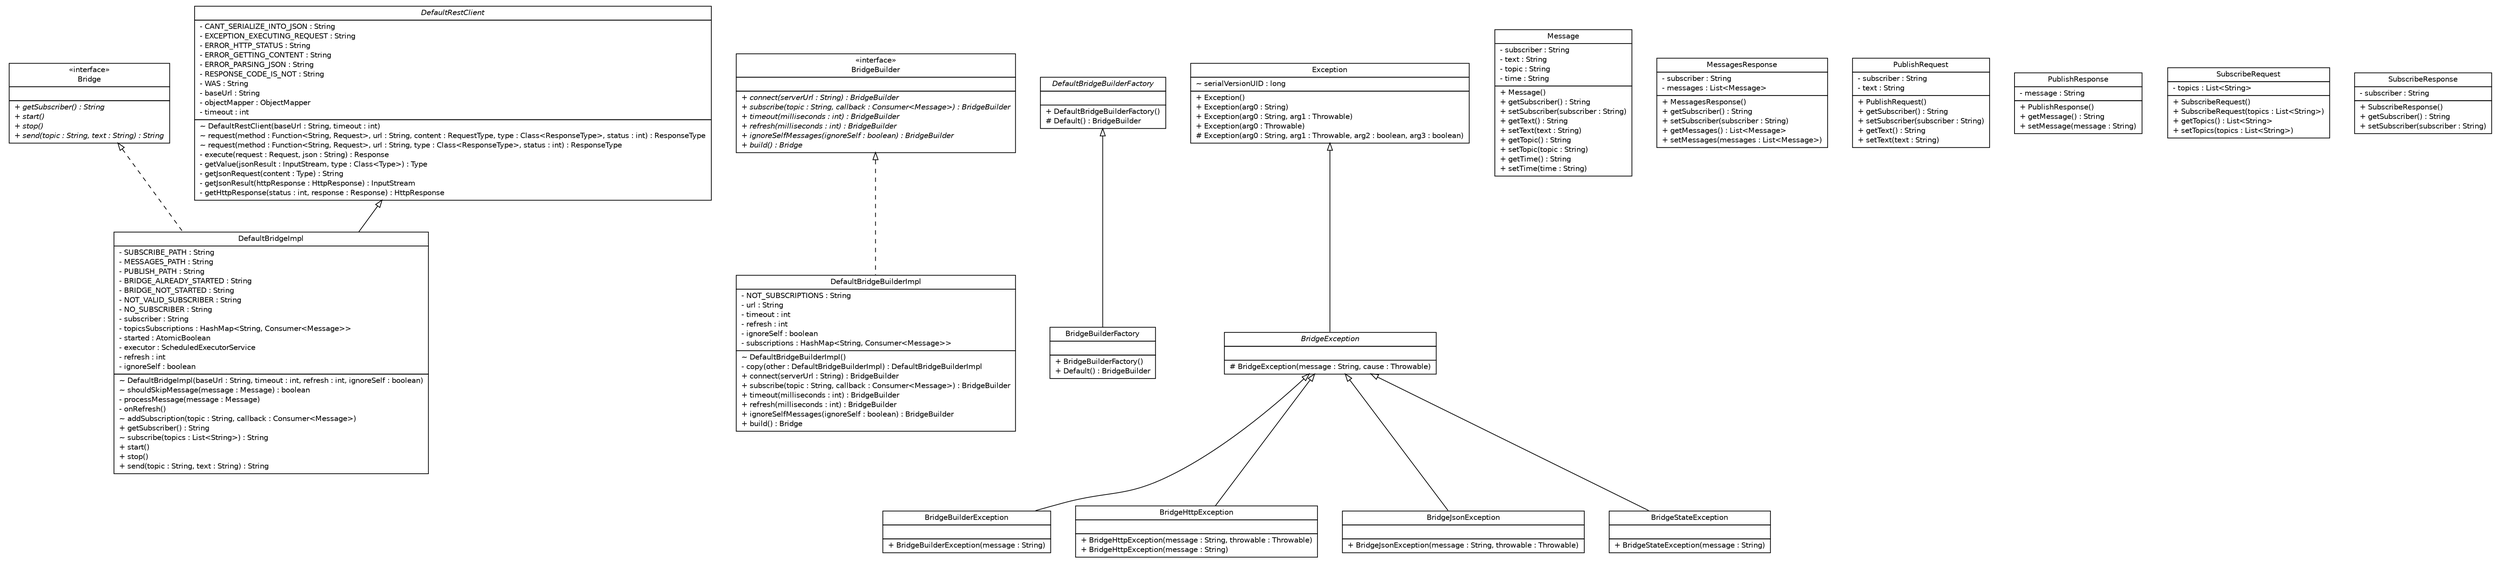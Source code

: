#!/usr/local/bin/dot
#
# Class diagram 
# Generated by UMLGraph version R5_6-24-gf6e263 (http://www.umlgraph.org/)
#

digraph G {
	edge [fontname="Helvetica",fontsize=10,labelfontname="Helvetica",labelfontsize=10];
	node [fontname="Helvetica",fontsize=10,shape=plaintext];
	nodesep=0.25;
	ranksep=0.5;
	// cloud.robots.bridge.client.core.Bridge
	c0 [label=<<table title="cloud.robots.bridge.client.core.Bridge" border="0" cellborder="1" cellspacing="0" cellpadding="2" port="p">
		<tr><td><table border="0" cellspacing="0" cellpadding="1">
<tr><td align="center" balign="center"> &#171;interface&#187; </td></tr>
<tr><td align="center" balign="center"> Bridge </td></tr>
		</table></td></tr>
		<tr><td><table border="0" cellspacing="0" cellpadding="1">
<tr><td align="left" balign="left">  </td></tr>
		</table></td></tr>
		<tr><td><table border="0" cellspacing="0" cellpadding="1">
<tr><td align="left" balign="left"><font face="Helvetica-Oblique" point-size="10.0"> + getSubscriber() : String </font></td></tr>
<tr><td align="left" balign="left"><font face="Helvetica-Oblique" point-size="10.0"> + start() </font></td></tr>
<tr><td align="left" balign="left"><font face="Helvetica-Oblique" point-size="10.0"> + stop() </font></td></tr>
<tr><td align="left" balign="left"><font face="Helvetica-Oblique" point-size="10.0"> + send(topic : String, text : String) : String </font></td></tr>
		</table></td></tr>
		</table>>, URL="null", fontname="Helvetica", fontcolor="black", fontsize=10.0];
	// cloud.robots.bridge.client.core.BridgeBuilder
	c1 [label=<<table title="cloud.robots.bridge.client.core.BridgeBuilder" border="0" cellborder="1" cellspacing="0" cellpadding="2" port="p">
		<tr><td><table border="0" cellspacing="0" cellpadding="1">
<tr><td align="center" balign="center"> &#171;interface&#187; </td></tr>
<tr><td align="center" balign="center"> BridgeBuilder </td></tr>
		</table></td></tr>
		<tr><td><table border="0" cellspacing="0" cellpadding="1">
<tr><td align="left" balign="left">  </td></tr>
		</table></td></tr>
		<tr><td><table border="0" cellspacing="0" cellpadding="1">
<tr><td align="left" balign="left"><font face="Helvetica-Oblique" point-size="10.0"> + connect(serverUrl : String) : BridgeBuilder </font></td></tr>
<tr><td align="left" balign="left"><font face="Helvetica-Oblique" point-size="10.0"> + subscribe(topic : String, callback : Consumer&lt;Message&gt;) : BridgeBuilder </font></td></tr>
<tr><td align="left" balign="left"><font face="Helvetica-Oblique" point-size="10.0"> + timeout(milliseconds : int) : BridgeBuilder </font></td></tr>
<tr><td align="left" balign="left"><font face="Helvetica-Oblique" point-size="10.0"> + refresh(milliseconds : int) : BridgeBuilder </font></td></tr>
<tr><td align="left" balign="left"><font face="Helvetica-Oblique" point-size="10.0"> + ignoreSelfMessages(ignoreSelf : boolean) : BridgeBuilder </font></td></tr>
<tr><td align="left" balign="left"><font face="Helvetica-Oblique" point-size="10.0"> + build() : Bridge </font></td></tr>
		</table></td></tr>
		</table>>, URL="null", fontname="Helvetica", fontcolor="black", fontsize=10.0];
	// cloud.robots.bridge.client.core.BridgeBuilderFactory
	c2 [label=<<table title="cloud.robots.bridge.client.core.BridgeBuilderFactory" border="0" cellborder="1" cellspacing="0" cellpadding="2" port="p">
		<tr><td><table border="0" cellspacing="0" cellpadding="1">
<tr><td align="center" balign="center"> BridgeBuilderFactory </td></tr>
		</table></td></tr>
		<tr><td><table border="0" cellspacing="0" cellpadding="1">
<tr><td align="left" balign="left">  </td></tr>
		</table></td></tr>
		<tr><td><table border="0" cellspacing="0" cellpadding="1">
<tr><td align="left" balign="left"> + BridgeBuilderFactory() </td></tr>
<tr><td align="left" balign="left"> + Default() : BridgeBuilder </td></tr>
		</table></td></tr>
		</table>>, URL="null", fontname="Helvetica", fontcolor="black", fontsize=10.0];
	// cloud.robots.bridge.client.core.exceptions.BridgeException
	c3 [label=<<table title="cloud.robots.bridge.client.core.exceptions.BridgeException" border="0" cellborder="1" cellspacing="0" cellpadding="2" port="p">
		<tr><td><table border="0" cellspacing="0" cellpadding="1">
<tr><td align="center" balign="center"><font face="Helvetica-Oblique"> BridgeException </font></td></tr>
		</table></td></tr>
		<tr><td><table border="0" cellspacing="0" cellpadding="1">
<tr><td align="left" balign="left">  </td></tr>
		</table></td></tr>
		<tr><td><table border="0" cellspacing="0" cellpadding="1">
<tr><td align="left" balign="left"> # BridgeException(message : String, cause : Throwable) </td></tr>
		</table></td></tr>
		</table>>, URL="null", fontname="Helvetica", fontcolor="black", fontsize=10.0];
	// cloud.robots.bridge.client.core.model.Message
	c4 [label=<<table title="cloud.robots.bridge.client.core.model.Message" border="0" cellborder="1" cellspacing="0" cellpadding="2" port="p">
		<tr><td><table border="0" cellspacing="0" cellpadding="1">
<tr><td align="center" balign="center"> Message </td></tr>
		</table></td></tr>
		<tr><td><table border="0" cellspacing="0" cellpadding="1">
<tr><td align="left" balign="left"> - subscriber : String </td></tr>
<tr><td align="left" balign="left"> - text : String </td></tr>
<tr><td align="left" balign="left"> - topic : String </td></tr>
<tr><td align="left" balign="left"> - time : String </td></tr>
		</table></td></tr>
		<tr><td><table border="0" cellspacing="0" cellpadding="1">
<tr><td align="left" balign="left"> + Message() </td></tr>
<tr><td align="left" balign="left"> + getSubscriber() : String </td></tr>
<tr><td align="left" balign="left"> + setSubscriber(subscriber : String) </td></tr>
<tr><td align="left" balign="left"> + getText() : String </td></tr>
<tr><td align="left" balign="left"> + setText(text : String) </td></tr>
<tr><td align="left" balign="left"> + getTopic() : String </td></tr>
<tr><td align="left" balign="left"> + setTopic(topic : String) </td></tr>
<tr><td align="left" balign="left"> + getTime() : String </td></tr>
<tr><td align="left" balign="left"> + setTime(time : String) </td></tr>
		</table></td></tr>
		</table>>, URL="null", fontname="Helvetica", fontcolor="black", fontsize=10.0];
	// cloud.robots.bridge.client.internal.DefaultBridgeBuilderFactory
	c5 [label=<<table title="cloud.robots.bridge.client.internal.DefaultBridgeBuilderFactory" border="0" cellborder="1" cellspacing="0" cellpadding="2" port="p">
		<tr><td><table border="0" cellspacing="0" cellpadding="1">
<tr><td align="center" balign="center"><font face="Helvetica-Oblique"> DefaultBridgeBuilderFactory </font></td></tr>
		</table></td></tr>
		<tr><td><table border="0" cellspacing="0" cellpadding="1">
<tr><td align="left" balign="left">  </td></tr>
		</table></td></tr>
		<tr><td><table border="0" cellspacing="0" cellpadding="1">
<tr><td align="left" balign="left"> + DefaultBridgeBuilderFactory() </td></tr>
<tr><td align="left" balign="left"> # Default() : BridgeBuilder </td></tr>
		</table></td></tr>
		</table>>, URL="null", fontname="Helvetica", fontcolor="black", fontsize=10.0];
	// cloud.robots.bridge.client.internal.DefaultBridgeBuilderImpl
	c6 [label=<<table title="cloud.robots.bridge.client.internal.DefaultBridgeBuilderImpl" border="0" cellborder="1" cellspacing="0" cellpadding="2" port="p">
		<tr><td><table border="0" cellspacing="0" cellpadding="1">
<tr><td align="center" balign="center"> DefaultBridgeBuilderImpl </td></tr>
		</table></td></tr>
		<tr><td><table border="0" cellspacing="0" cellpadding="1">
<tr><td align="left" balign="left"> - NOT_SUBSCRIPTIONS : String </td></tr>
<tr><td align="left" balign="left"> - url : String </td></tr>
<tr><td align="left" balign="left"> - timeout : int </td></tr>
<tr><td align="left" balign="left"> - refresh : int </td></tr>
<tr><td align="left" balign="left"> - ignoreSelf : boolean </td></tr>
<tr><td align="left" balign="left"> - subscriptions : HashMap&lt;String, Consumer&lt;Message&gt;&gt; </td></tr>
		</table></td></tr>
		<tr><td><table border="0" cellspacing="0" cellpadding="1">
<tr><td align="left" balign="left"> ~ DefaultBridgeBuilderImpl() </td></tr>
<tr><td align="left" balign="left"> - copy(other : DefaultBridgeBuilderImpl) : DefaultBridgeBuilderImpl </td></tr>
<tr><td align="left" balign="left"> + connect(serverUrl : String) : BridgeBuilder </td></tr>
<tr><td align="left" balign="left"> + subscribe(topic : String, callback : Consumer&lt;Message&gt;) : BridgeBuilder </td></tr>
<tr><td align="left" balign="left"> + timeout(milliseconds : int) : BridgeBuilder </td></tr>
<tr><td align="left" balign="left"> + refresh(milliseconds : int) : BridgeBuilder </td></tr>
<tr><td align="left" balign="left"> + ignoreSelfMessages(ignoreSelf : boolean) : BridgeBuilder </td></tr>
<tr><td align="left" balign="left"> + build() : Bridge </td></tr>
		</table></td></tr>
		</table>>, URL="null", fontname="Helvetica", fontcolor="black", fontsize=10.0];
	// cloud.robots.bridge.client.internal.DefaultBridgeImpl
	c7 [label=<<table title="cloud.robots.bridge.client.internal.DefaultBridgeImpl" border="0" cellborder="1" cellspacing="0" cellpadding="2" port="p">
		<tr><td><table border="0" cellspacing="0" cellpadding="1">
<tr><td align="center" balign="center"> DefaultBridgeImpl </td></tr>
		</table></td></tr>
		<tr><td><table border="0" cellspacing="0" cellpadding="1">
<tr><td align="left" balign="left"> - SUBSCRIBE_PATH : String </td></tr>
<tr><td align="left" balign="left"> - MESSAGES_PATH : String </td></tr>
<tr><td align="left" balign="left"> - PUBLISH_PATH : String </td></tr>
<tr><td align="left" balign="left"> - BRIDGE_ALREADY_STARTED : String </td></tr>
<tr><td align="left" balign="left"> - BRIDGE_NOT_STARTED : String </td></tr>
<tr><td align="left" balign="left"> - NOT_VALID_SUBSCRIBER : String </td></tr>
<tr><td align="left" balign="left"> - NO_SUBSCRIBER : String </td></tr>
<tr><td align="left" balign="left"> - subscriber : String </td></tr>
<tr><td align="left" balign="left"> - topicsSubscriptions : HashMap&lt;String, Consumer&lt;Message&gt;&gt; </td></tr>
<tr><td align="left" balign="left"> - started : AtomicBoolean </td></tr>
<tr><td align="left" balign="left"> - executor : ScheduledExecutorService </td></tr>
<tr><td align="left" balign="left"> - refresh : int </td></tr>
<tr><td align="left" balign="left"> - ignoreSelf : boolean </td></tr>
		</table></td></tr>
		<tr><td><table border="0" cellspacing="0" cellpadding="1">
<tr><td align="left" balign="left"> ~ DefaultBridgeImpl(baseUrl : String, timeout : int, refresh : int, ignoreSelf : boolean) </td></tr>
<tr><td align="left" balign="left"> ~ shouldSkipMessage(message : Message) : boolean </td></tr>
<tr><td align="left" balign="left"> - processMessage(message : Message) </td></tr>
<tr><td align="left" balign="left"> - onRefresh() </td></tr>
<tr><td align="left" balign="left"> ~ addSubscription(topic : String, callback : Consumer&lt;Message&gt;) </td></tr>
<tr><td align="left" balign="left"> + getSubscriber() : String </td></tr>
<tr><td align="left" balign="left"> ~ subscribe(topics : List&lt;String&gt;) : String </td></tr>
<tr><td align="left" balign="left"> + start() </td></tr>
<tr><td align="left" balign="left"> + stop() </td></tr>
<tr><td align="left" balign="left"> + send(topic : String, text : String) : String </td></tr>
		</table></td></tr>
		</table>>, URL="null", fontname="Helvetica", fontcolor="black", fontsize=10.0];
	// cloud.robots.bridge.client.internal.DefaultRestClient
	c8 [label=<<table title="cloud.robots.bridge.client.internal.DefaultRestClient" border="0" cellborder="1" cellspacing="0" cellpadding="2" port="p">
		<tr><td><table border="0" cellspacing="0" cellpadding="1">
<tr><td align="center" balign="center"><font face="Helvetica-Oblique"> DefaultRestClient </font></td></tr>
		</table></td></tr>
		<tr><td><table border="0" cellspacing="0" cellpadding="1">
<tr><td align="left" balign="left"> - CANT_SERIALIZE_INTO_JSON : String </td></tr>
<tr><td align="left" balign="left"> - EXCEPTION_EXECUTING_REQUEST : String </td></tr>
<tr><td align="left" balign="left"> - ERROR_HTTP_STATUS : String </td></tr>
<tr><td align="left" balign="left"> - ERROR_GETTING_CONTENT : String </td></tr>
<tr><td align="left" balign="left"> - ERROR_PARSING_JSON : String </td></tr>
<tr><td align="left" balign="left"> - RESPONSE_CODE_IS_NOT : String </td></tr>
<tr><td align="left" balign="left"> - WAS : String </td></tr>
<tr><td align="left" balign="left"> - baseUrl : String </td></tr>
<tr><td align="left" balign="left"> - objectMapper : ObjectMapper </td></tr>
<tr><td align="left" balign="left"> - timeout : int </td></tr>
		</table></td></tr>
		<tr><td><table border="0" cellspacing="0" cellpadding="1">
<tr><td align="left" balign="left"> ~ DefaultRestClient(baseUrl : String, timeout : int) </td></tr>
<tr><td align="left" balign="left"> ~ request(method : Function&lt;String, Request&gt;, url : String, content : RequestType, type : Class&lt;ResponseType&gt;, status : int) : ResponseType </td></tr>
<tr><td align="left" balign="left"> ~ request(method : Function&lt;String, Request&gt;, url : String, type : Class&lt;ResponseType&gt;, status : int) : ResponseType </td></tr>
<tr><td align="left" balign="left"> - execute(request : Request, json : String) : Response </td></tr>
<tr><td align="left" balign="left"> - getValue(jsonResult : InputStream, type : Class&lt;Type&gt;) : Type </td></tr>
<tr><td align="left" balign="left"> - getJsonRequest(content : Type) : String </td></tr>
<tr><td align="left" balign="left"> - getJsonResult(httpResponse : HttpResponse) : InputStream </td></tr>
<tr><td align="left" balign="left"> - getHttpResponse(status : int, response : Response) : HttpResponse </td></tr>
		</table></td></tr>
		</table>>, URL="null", fontname="Helvetica", fontcolor="black", fontsize=10.0];
	// cloud.robots.bridge.client.internal.exceptions.BridgeBuilderException
	c9 [label=<<table title="cloud.robots.bridge.client.internal.exceptions.BridgeBuilderException" border="0" cellborder="1" cellspacing="0" cellpadding="2" port="p">
		<tr><td><table border="0" cellspacing="0" cellpadding="1">
<tr><td align="center" balign="center"> BridgeBuilderException </td></tr>
		</table></td></tr>
		<tr><td><table border="0" cellspacing="0" cellpadding="1">
<tr><td align="left" balign="left">  </td></tr>
		</table></td></tr>
		<tr><td><table border="0" cellspacing="0" cellpadding="1">
<tr><td align="left" balign="left"> + BridgeBuilderException(message : String) </td></tr>
		</table></td></tr>
		</table>>, URL="null", fontname="Helvetica", fontcolor="black", fontsize=10.0];
	// cloud.robots.bridge.client.internal.exceptions.BridgeHttpException
	c10 [label=<<table title="cloud.robots.bridge.client.internal.exceptions.BridgeHttpException" border="0" cellborder="1" cellspacing="0" cellpadding="2" port="p">
		<tr><td><table border="0" cellspacing="0" cellpadding="1">
<tr><td align="center" balign="center"> BridgeHttpException </td></tr>
		</table></td></tr>
		<tr><td><table border="0" cellspacing="0" cellpadding="1">
<tr><td align="left" balign="left">  </td></tr>
		</table></td></tr>
		<tr><td><table border="0" cellspacing="0" cellpadding="1">
<tr><td align="left" balign="left"> + BridgeHttpException(message : String, throwable : Throwable) </td></tr>
<tr><td align="left" balign="left"> + BridgeHttpException(message : String) </td></tr>
		</table></td></tr>
		</table>>, URL="null", fontname="Helvetica", fontcolor="black", fontsize=10.0];
	// cloud.robots.bridge.client.internal.exceptions.BridgeJsonException
	c11 [label=<<table title="cloud.robots.bridge.client.internal.exceptions.BridgeJsonException" border="0" cellborder="1" cellspacing="0" cellpadding="2" port="p">
		<tr><td><table border="0" cellspacing="0" cellpadding="1">
<tr><td align="center" balign="center"> BridgeJsonException </td></tr>
		</table></td></tr>
		<tr><td><table border="0" cellspacing="0" cellpadding="1">
<tr><td align="left" balign="left">  </td></tr>
		</table></td></tr>
		<tr><td><table border="0" cellspacing="0" cellpadding="1">
<tr><td align="left" balign="left"> + BridgeJsonException(message : String, throwable : Throwable) </td></tr>
		</table></td></tr>
		</table>>, URL="null", fontname="Helvetica", fontcolor="black", fontsize=10.0];
	// cloud.robots.bridge.client.internal.exceptions.BridgeStateException
	c12 [label=<<table title="cloud.robots.bridge.client.internal.exceptions.BridgeStateException" border="0" cellborder="1" cellspacing="0" cellpadding="2" port="p">
		<tr><td><table border="0" cellspacing="0" cellpadding="1">
<tr><td align="center" balign="center"> BridgeStateException </td></tr>
		</table></td></tr>
		<tr><td><table border="0" cellspacing="0" cellpadding="1">
<tr><td align="left" balign="left">  </td></tr>
		</table></td></tr>
		<tr><td><table border="0" cellspacing="0" cellpadding="1">
<tr><td align="left" balign="left"> + BridgeStateException(message : String) </td></tr>
		</table></td></tr>
		</table>>, URL="null", fontname="Helvetica", fontcolor="black", fontsize=10.0];
	// cloud.robots.bridge.client.internal.model.MessagesResponse
	c13 [label=<<table title="cloud.robots.bridge.client.internal.model.MessagesResponse" border="0" cellborder="1" cellspacing="0" cellpadding="2" port="p">
		<tr><td><table border="0" cellspacing="0" cellpadding="1">
<tr><td align="center" balign="center"> MessagesResponse </td></tr>
		</table></td></tr>
		<tr><td><table border="0" cellspacing="0" cellpadding="1">
<tr><td align="left" balign="left"> - subscriber : String </td></tr>
<tr><td align="left" balign="left"> - messages : List&lt;Message&gt; </td></tr>
		</table></td></tr>
		<tr><td><table border="0" cellspacing="0" cellpadding="1">
<tr><td align="left" balign="left"> + MessagesResponse() </td></tr>
<tr><td align="left" balign="left"> + getSubscriber() : String </td></tr>
<tr><td align="left" balign="left"> + setSubscriber(subscriber : String) </td></tr>
<tr><td align="left" balign="left"> + getMessages() : List&lt;Message&gt; </td></tr>
<tr><td align="left" balign="left"> + setMessages(messages : List&lt;Message&gt;) </td></tr>
		</table></td></tr>
		</table>>, URL="null", fontname="Helvetica", fontcolor="black", fontsize=10.0];
	// cloud.robots.bridge.client.internal.model.PublishRequest
	c14 [label=<<table title="cloud.robots.bridge.client.internal.model.PublishRequest" border="0" cellborder="1" cellspacing="0" cellpadding="2" port="p">
		<tr><td><table border="0" cellspacing="0" cellpadding="1">
<tr><td align="center" balign="center"> PublishRequest </td></tr>
		</table></td></tr>
		<tr><td><table border="0" cellspacing="0" cellpadding="1">
<tr><td align="left" balign="left"> - subscriber : String </td></tr>
<tr><td align="left" balign="left"> - text : String </td></tr>
		</table></td></tr>
		<tr><td><table border="0" cellspacing="0" cellpadding="1">
<tr><td align="left" balign="left"> + PublishRequest() </td></tr>
<tr><td align="left" balign="left"> + getSubscriber() : String </td></tr>
<tr><td align="left" balign="left"> + setSubscriber(subscriber : String) </td></tr>
<tr><td align="left" balign="left"> + getText() : String </td></tr>
<tr><td align="left" balign="left"> + setText(text : String) </td></tr>
		</table></td></tr>
		</table>>, URL="null", fontname="Helvetica", fontcolor="black", fontsize=10.0];
	// cloud.robots.bridge.client.internal.model.PublishResponse
	c15 [label=<<table title="cloud.robots.bridge.client.internal.model.PublishResponse" border="0" cellborder="1" cellspacing="0" cellpadding="2" port="p">
		<tr><td><table border="0" cellspacing="0" cellpadding="1">
<tr><td align="center" balign="center"> PublishResponse </td></tr>
		</table></td></tr>
		<tr><td><table border="0" cellspacing="0" cellpadding="1">
<tr><td align="left" balign="left"> - message : String </td></tr>
		</table></td></tr>
		<tr><td><table border="0" cellspacing="0" cellpadding="1">
<tr><td align="left" balign="left"> + PublishResponse() </td></tr>
<tr><td align="left" balign="left"> + getMessage() : String </td></tr>
<tr><td align="left" balign="left"> + setMessage(message : String) </td></tr>
		</table></td></tr>
		</table>>, URL="null", fontname="Helvetica", fontcolor="black", fontsize=10.0];
	// cloud.robots.bridge.client.internal.model.SubscribeRequest
	c16 [label=<<table title="cloud.robots.bridge.client.internal.model.SubscribeRequest" border="0" cellborder="1" cellspacing="0" cellpadding="2" port="p">
		<tr><td><table border="0" cellspacing="0" cellpadding="1">
<tr><td align="center" balign="center"> SubscribeRequest </td></tr>
		</table></td></tr>
		<tr><td><table border="0" cellspacing="0" cellpadding="1">
<tr><td align="left" balign="left"> - topics : List&lt;String&gt; </td></tr>
		</table></td></tr>
		<tr><td><table border="0" cellspacing="0" cellpadding="1">
<tr><td align="left" balign="left"> + SubscribeRequest() </td></tr>
<tr><td align="left" balign="left"> + SubscribeRequest(topics : List&lt;String&gt;) </td></tr>
<tr><td align="left" balign="left"> + getTopics() : List&lt;String&gt; </td></tr>
<tr><td align="left" balign="left"> + setTopics(topics : List&lt;String&gt;) </td></tr>
		</table></td></tr>
		</table>>, URL="null", fontname="Helvetica", fontcolor="black", fontsize=10.0];
	// cloud.robots.bridge.client.internal.model.SubscribeResponse
	c17 [label=<<table title="cloud.robots.bridge.client.internal.model.SubscribeResponse" border="0" cellborder="1" cellspacing="0" cellpadding="2" port="p">
		<tr><td><table border="0" cellspacing="0" cellpadding="1">
<tr><td align="center" balign="center"> SubscribeResponse </td></tr>
		</table></td></tr>
		<tr><td><table border="0" cellspacing="0" cellpadding="1">
<tr><td align="left" balign="left"> - subscriber : String </td></tr>
		</table></td></tr>
		<tr><td><table border="0" cellspacing="0" cellpadding="1">
<tr><td align="left" balign="left"> + SubscribeResponse() </td></tr>
<tr><td align="left" balign="left"> + getSubscriber() : String </td></tr>
<tr><td align="left" balign="left"> + setSubscriber(subscriber : String) </td></tr>
		</table></td></tr>
		</table>>, URL="null", fontname="Helvetica", fontcolor="black", fontsize=10.0];
	//cloud.robots.bridge.client.core.BridgeBuilderFactory extends cloud.robots.bridge.client.internal.DefaultBridgeBuilderFactory
	c5:p -> c2:p [dir=back,arrowtail=empty];
	//cloud.robots.bridge.client.core.exceptions.BridgeException extends java.lang.Exception
	c18:p -> c3:p [dir=back,arrowtail=empty];
	//cloud.robots.bridge.client.internal.DefaultBridgeBuilderImpl implements cloud.robots.bridge.client.core.BridgeBuilder
	c1:p -> c6:p [dir=back,arrowtail=empty,style=dashed];
	//cloud.robots.bridge.client.internal.DefaultBridgeImpl extends cloud.robots.bridge.client.internal.DefaultRestClient
	c8:p -> c7:p [dir=back,arrowtail=empty];
	//cloud.robots.bridge.client.internal.DefaultBridgeImpl implements cloud.robots.bridge.client.core.Bridge
	c0:p -> c7:p [dir=back,arrowtail=empty,style=dashed];
	//cloud.robots.bridge.client.internal.exceptions.BridgeBuilderException extends cloud.robots.bridge.client.core.exceptions.BridgeException
	c3:p -> c9:p [dir=back,arrowtail=empty];
	//cloud.robots.bridge.client.internal.exceptions.BridgeHttpException extends cloud.robots.bridge.client.core.exceptions.BridgeException
	c3:p -> c10:p [dir=back,arrowtail=empty];
	//cloud.robots.bridge.client.internal.exceptions.BridgeJsonException extends cloud.robots.bridge.client.core.exceptions.BridgeException
	c3:p -> c11:p [dir=back,arrowtail=empty];
	//cloud.robots.bridge.client.internal.exceptions.BridgeStateException extends cloud.robots.bridge.client.core.exceptions.BridgeException
	c3:p -> c12:p [dir=back,arrowtail=empty];
	// java.lang.Exception
	c18 [label=<<table title="java.lang.Exception" border="0" cellborder="1" cellspacing="0" cellpadding="2" port="p" href="http://java.sun.com/j2se/1.4.2/docs/api/java/lang/Exception.html">
		<tr><td><table border="0" cellspacing="0" cellpadding="1">
<tr><td align="center" balign="center"> Exception </td></tr>
		</table></td></tr>
		<tr><td><table border="0" cellspacing="0" cellpadding="1">
<tr><td align="left" balign="left"> ~ serialVersionUID : long </td></tr>
		</table></td></tr>
		<tr><td><table border="0" cellspacing="0" cellpadding="1">
<tr><td align="left" balign="left"> + Exception() </td></tr>
<tr><td align="left" balign="left"> + Exception(arg0 : String) </td></tr>
<tr><td align="left" balign="left"> + Exception(arg0 : String, arg1 : Throwable) </td></tr>
<tr><td align="left" balign="left"> + Exception(arg0 : Throwable) </td></tr>
<tr><td align="left" balign="left"> # Exception(arg0 : String, arg1 : Throwable, arg2 : boolean, arg3 : boolean) </td></tr>
		</table></td></tr>
		</table>>, URL="http://java.sun.com/j2se/1.4.2/docs/api/java/lang/Exception.html", fontname="Helvetica", fontcolor="black", fontsize=10.0];
}

